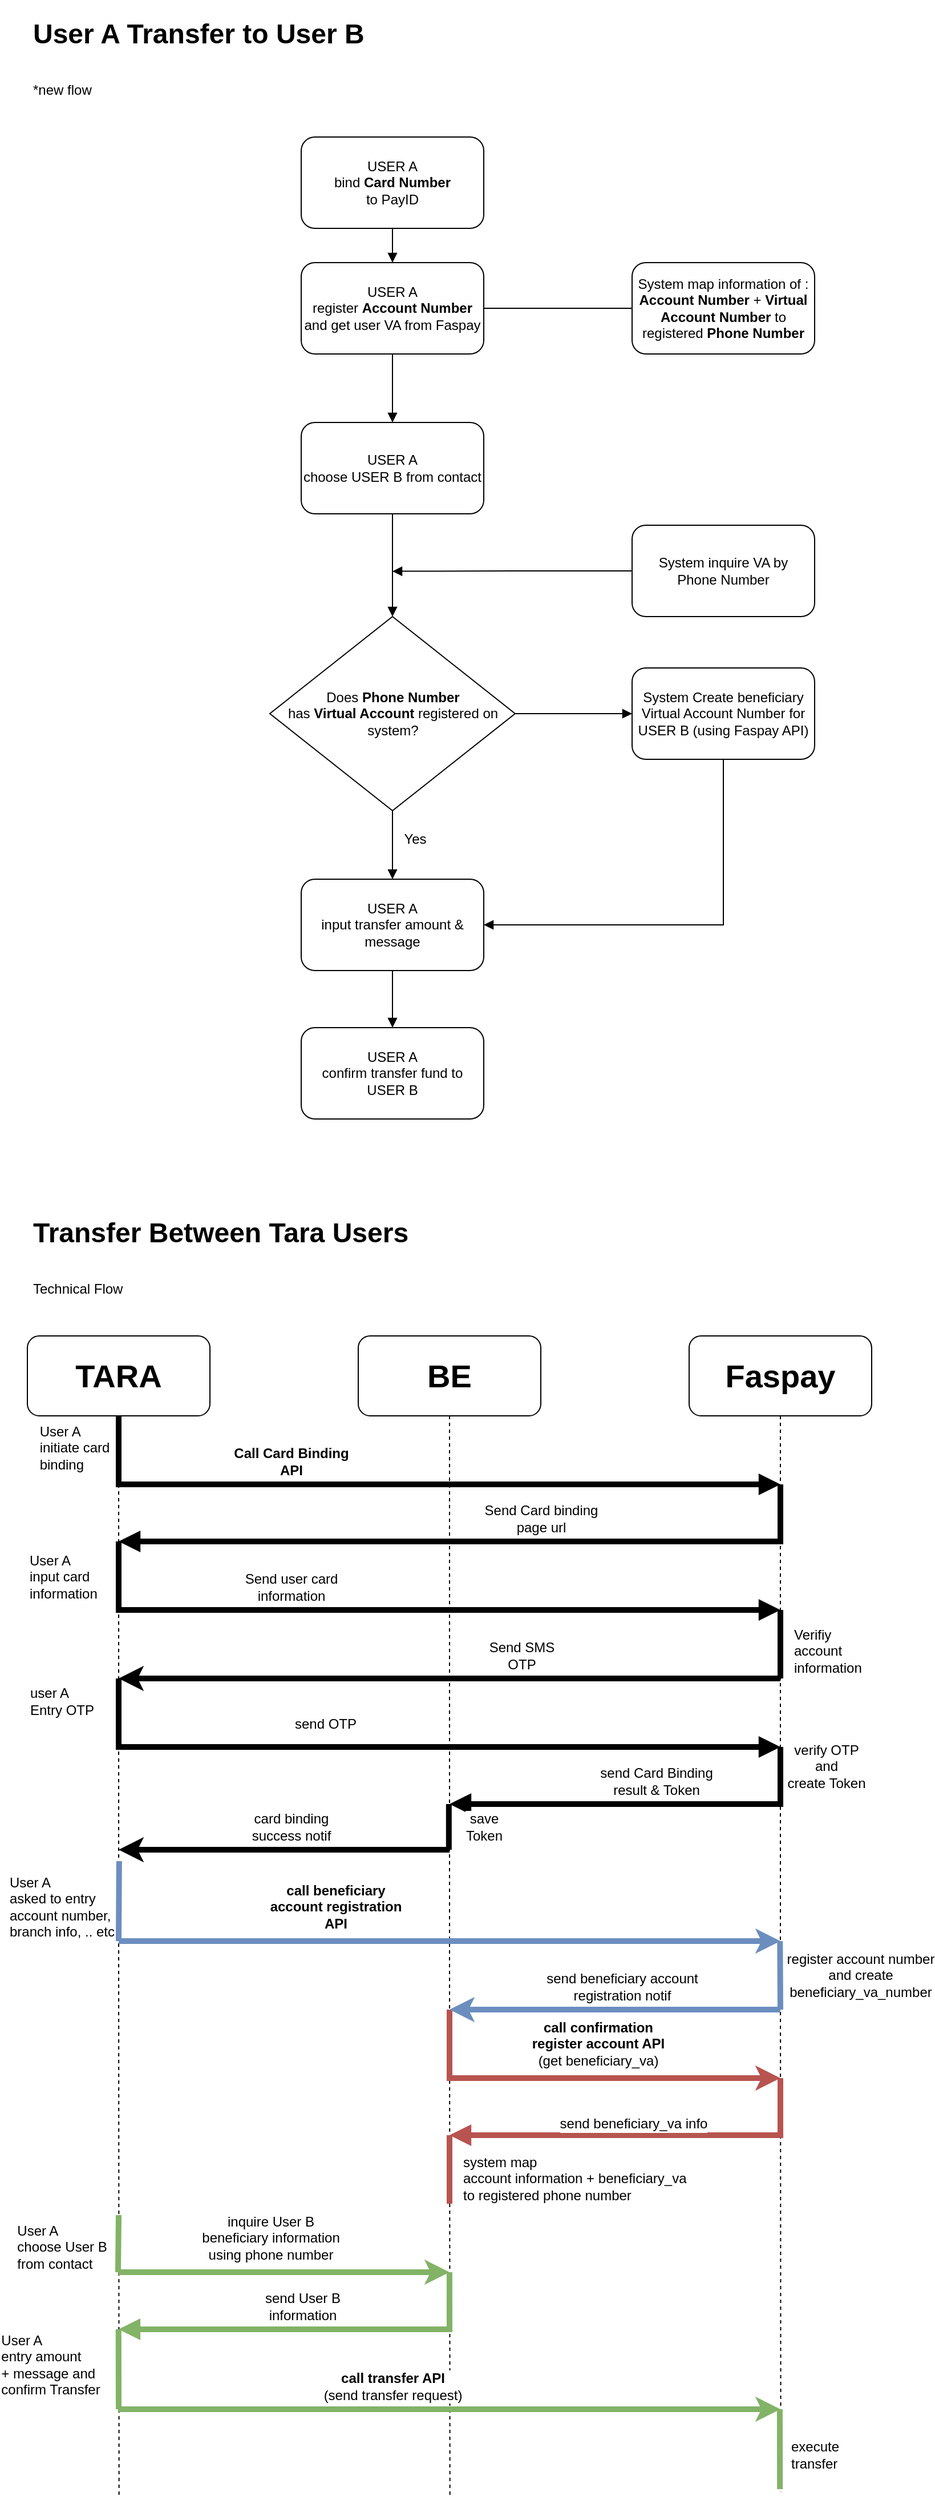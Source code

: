 <mxfile version="17.1.2" type="github">
  <diagram id="3dCb9yxg3Jm1YgqBKH3y" name="Page-1">
    <mxGraphModel dx="1203" dy="708" grid="1" gridSize="10" guides="1" tooltips="1" connect="1" arrows="1" fold="1" page="1" pageScale="1" pageWidth="850" pageHeight="1100" math="0" shadow="0">
      <root>
        <mxCell id="0" />
        <mxCell id="1" parent="0" />
        <mxCell id="i-oP5rwVgGcxWzek801b-1" value="&lt;h1&gt;User A Transfer to User B&lt;/h1&gt;&lt;h1&gt;&lt;span style=&quot;font-size: 12px ; font-weight: 400&quot;&gt;*new flow&lt;/span&gt;&lt;/h1&gt;" style="text;html=1;strokeColor=none;fillColor=none;spacing=5;spacingTop=-20;whiteSpace=wrap;overflow=hidden;rounded=0;" parent="1" vertex="1">
          <mxGeometry x="40" y="90" width="500" height="120" as="geometry" />
        </mxCell>
        <mxCell id="i-oP5rwVgGcxWzek801b-6" style="edgeStyle=orthogonalEdgeStyle;rounded=0;orthogonalLoop=1;jettySize=auto;html=1;exitX=0.5;exitY=1;exitDx=0;exitDy=0;entryX=0.5;entryY=0;entryDx=0;entryDy=0;endArrow=block;endFill=1;" parent="1" source="i-oP5rwVgGcxWzek801b-2" target="i-oP5rwVgGcxWzek801b-3" edge="1">
          <mxGeometry relative="1" as="geometry" />
        </mxCell>
        <mxCell id="i-oP5rwVgGcxWzek801b-2" value="USER A&lt;br&gt;bind &lt;b&gt;Card Number&lt;/b&gt;&lt;br&gt;to PayID" style="rounded=1;whiteSpace=wrap;html=1;" parent="1" vertex="1">
          <mxGeometry x="280" y="200" width="160" height="80" as="geometry" />
        </mxCell>
        <mxCell id="i-oP5rwVgGcxWzek801b-5" style="edgeStyle=orthogonalEdgeStyle;rounded=0;orthogonalLoop=1;jettySize=auto;html=1;exitX=1;exitY=0.5;exitDx=0;exitDy=0;entryX=0;entryY=0.5;entryDx=0;entryDy=0;endArrow=none;endFill=0;" parent="1" source="i-oP5rwVgGcxWzek801b-3" target="i-oP5rwVgGcxWzek801b-4" edge="1">
          <mxGeometry relative="1" as="geometry" />
        </mxCell>
        <mxCell id="i-oP5rwVgGcxWzek801b-9" style="edgeStyle=orthogonalEdgeStyle;rounded=0;orthogonalLoop=1;jettySize=auto;html=1;exitX=0.5;exitY=1;exitDx=0;exitDy=0;entryX=0.5;entryY=0;entryDx=0;entryDy=0;endArrow=block;endFill=1;" parent="1" source="i-oP5rwVgGcxWzek801b-3" target="i-oP5rwVgGcxWzek801b-7" edge="1">
          <mxGeometry relative="1" as="geometry" />
        </mxCell>
        <mxCell id="i-oP5rwVgGcxWzek801b-3" value="USER A&lt;br&gt;register &lt;b&gt;Account Number&lt;/b&gt;&lt;br&gt;and get user VA from Faspay" style="rounded=1;whiteSpace=wrap;html=1;" parent="1" vertex="1">
          <mxGeometry x="280" y="310" width="160" height="80" as="geometry" />
        </mxCell>
        <mxCell id="i-oP5rwVgGcxWzek801b-4" value="System map information of :&lt;br&gt;&lt;b&gt;Account Number&lt;/b&gt; + &lt;b&gt;Virtual Account Number&lt;/b&gt; to registered &lt;b&gt;Phone Number&lt;/b&gt;" style="rounded=1;whiteSpace=wrap;html=1;" parent="1" vertex="1">
          <mxGeometry x="570" y="310" width="160" height="80" as="geometry" />
        </mxCell>
        <mxCell id="i-oP5rwVgGcxWzek801b-11" style="edgeStyle=orthogonalEdgeStyle;rounded=0;orthogonalLoop=1;jettySize=auto;html=1;exitX=0.5;exitY=1;exitDx=0;exitDy=0;endArrow=block;endFill=1;" parent="1" source="i-oP5rwVgGcxWzek801b-7" target="i-oP5rwVgGcxWzek801b-10" edge="1">
          <mxGeometry relative="1" as="geometry" />
        </mxCell>
        <mxCell id="i-oP5rwVgGcxWzek801b-7" value="USER A&lt;br&gt;choose USER B from contact" style="rounded=1;whiteSpace=wrap;html=1;" parent="1" vertex="1">
          <mxGeometry x="280" y="450" width="160" height="80" as="geometry" />
        </mxCell>
        <mxCell id="i-oP5rwVgGcxWzek801b-12" style="edgeStyle=orthogonalEdgeStyle;rounded=0;orthogonalLoop=1;jettySize=auto;html=1;exitX=0;exitY=0.5;exitDx=0;exitDy=0;endArrow=block;endFill=1;" parent="1" source="i-oP5rwVgGcxWzek801b-8" edge="1">
          <mxGeometry relative="1" as="geometry">
            <mxPoint x="360" y="580.333" as="targetPoint" />
          </mxGeometry>
        </mxCell>
        <mxCell id="i-oP5rwVgGcxWzek801b-8" value="System inquire VA by&lt;br&gt;Phone Number" style="rounded=1;whiteSpace=wrap;html=1;" parent="1" vertex="1">
          <mxGeometry x="570" y="540" width="160" height="80" as="geometry" />
        </mxCell>
        <mxCell id="i-oP5rwVgGcxWzek801b-14" style="edgeStyle=orthogonalEdgeStyle;rounded=0;orthogonalLoop=1;jettySize=auto;html=1;exitX=0.5;exitY=1;exitDx=0;exitDy=0;entryX=0.5;entryY=0;entryDx=0;entryDy=0;endArrow=block;endFill=1;" parent="1" source="i-oP5rwVgGcxWzek801b-10" target="i-oP5rwVgGcxWzek801b-13" edge="1">
          <mxGeometry relative="1" as="geometry" />
        </mxCell>
        <mxCell id="i-oP5rwVgGcxWzek801b-19" style="edgeStyle=orthogonalEdgeStyle;rounded=0;orthogonalLoop=1;jettySize=auto;html=1;exitX=1;exitY=0.5;exitDx=0;exitDy=0;entryX=0;entryY=0.5;entryDx=0;entryDy=0;endArrow=block;endFill=1;" parent="1" source="i-oP5rwVgGcxWzek801b-10" target="i-oP5rwVgGcxWzek801b-18" edge="1">
          <mxGeometry relative="1" as="geometry" />
        </mxCell>
        <mxCell id="i-oP5rwVgGcxWzek801b-10" value="Does &lt;b&gt;Phone Number&lt;/b&gt;&lt;br&gt;has &lt;b&gt;Virtual Account &lt;/b&gt;registered on system?" style="rhombus;whiteSpace=wrap;html=1;" parent="1" vertex="1">
          <mxGeometry x="252.5" y="620" width="215" height="170" as="geometry" />
        </mxCell>
        <mxCell id="i-oP5rwVgGcxWzek801b-16" style="edgeStyle=orthogonalEdgeStyle;rounded=0;orthogonalLoop=1;jettySize=auto;html=1;exitX=0.5;exitY=1;exitDx=0;exitDy=0;entryX=0.5;entryY=0;entryDx=0;entryDy=0;endArrow=block;endFill=1;" parent="1" source="i-oP5rwVgGcxWzek801b-13" target="i-oP5rwVgGcxWzek801b-15" edge="1">
          <mxGeometry relative="1" as="geometry" />
        </mxCell>
        <mxCell id="i-oP5rwVgGcxWzek801b-13" value="USER A&lt;br&gt;input transfer amount &amp;amp; message" style="rounded=1;whiteSpace=wrap;html=1;" parent="1" vertex="1">
          <mxGeometry x="280" y="850" width="160" height="80" as="geometry" />
        </mxCell>
        <mxCell id="i-oP5rwVgGcxWzek801b-15" value="USER A&lt;br&gt;confirm transfer fund to USER B" style="rounded=1;whiteSpace=wrap;html=1;" parent="1" vertex="1">
          <mxGeometry x="280" y="980" width="160" height="80" as="geometry" />
        </mxCell>
        <mxCell id="i-oP5rwVgGcxWzek801b-17" value="Yes" style="text;html=1;strokeColor=none;fillColor=none;align=center;verticalAlign=middle;whiteSpace=wrap;rounded=0;" parent="1" vertex="1">
          <mxGeometry x="350" y="800" width="60" height="30" as="geometry" />
        </mxCell>
        <mxCell id="i-oP5rwVgGcxWzek801b-20" style="edgeStyle=orthogonalEdgeStyle;rounded=0;orthogonalLoop=1;jettySize=auto;html=1;exitX=0.5;exitY=1;exitDx=0;exitDy=0;entryX=1;entryY=0.5;entryDx=0;entryDy=0;endArrow=block;endFill=1;" parent="1" source="i-oP5rwVgGcxWzek801b-18" target="i-oP5rwVgGcxWzek801b-13" edge="1">
          <mxGeometry relative="1" as="geometry" />
        </mxCell>
        <mxCell id="i-oP5rwVgGcxWzek801b-18" value="System Create beneficiary Virtual Account Number for USER B (using Faspay API)" style="rounded=1;whiteSpace=wrap;html=1;" parent="1" vertex="1">
          <mxGeometry x="570" y="665" width="160" height="80" as="geometry" />
        </mxCell>
        <mxCell id="Rs9gfFRQPGl0BDksJSR8-1" value="&lt;h1&gt;Transfer Between Tara Users&lt;/h1&gt;&lt;h1&gt;&lt;span style=&quot;font-size: 12px ; font-weight: 400&quot;&gt;Technical Flow&lt;/span&gt;&lt;/h1&gt;" style="text;html=1;strokeColor=none;fillColor=none;spacing=5;spacingTop=-20;whiteSpace=wrap;overflow=hidden;rounded=0;" vertex="1" parent="1">
          <mxGeometry x="40" y="1140" width="500" height="90" as="geometry" />
        </mxCell>
        <mxCell id="Rs9gfFRQPGl0BDksJSR8-6" style="edgeStyle=orthogonalEdgeStyle;rounded=0;orthogonalLoop=1;jettySize=auto;html=1;exitX=0.5;exitY=1;exitDx=0;exitDy=0;dashed=1;endArrow=none;endFill=0;" edge="1" parent="1" source="Rs9gfFRQPGl0BDksJSR8-2">
          <mxGeometry relative="1" as="geometry">
            <mxPoint x="120.333" y="2266.667" as="targetPoint" />
          </mxGeometry>
        </mxCell>
        <mxCell id="Rs9gfFRQPGl0BDksJSR8-11" value="&lt;div style=&quot;text-align: left ; font-size: 12px&quot;&gt;&lt;font style=&quot;font-size: 12px&quot;&gt;User A&lt;/font&gt;&lt;/div&gt;&lt;div style=&quot;text-align: left ; font-size: 12px&quot;&gt;&lt;font style=&quot;font-size: 12px&quot;&gt;initiate card&lt;/font&gt;&lt;/div&gt;&lt;div style=&quot;text-align: left ; font-size: 12px&quot;&gt;&lt;font style=&quot;font-size: 12px&quot;&gt;binding&lt;/font&gt;&lt;/div&gt;" style="edgeStyle=orthogonalEdgeStyle;rounded=0;orthogonalLoop=1;jettySize=auto;html=1;exitX=0.5;exitY=1;exitDx=0;exitDy=0;fontSize=28;endArrow=none;endFill=0;strokeWidth=5;" edge="1" parent="1" source="Rs9gfFRQPGl0BDksJSR8-2">
          <mxGeometry y="-40" relative="1" as="geometry">
            <mxPoint x="120" y="1380" as="targetPoint" />
            <mxPoint y="-1" as="offset" />
          </mxGeometry>
        </mxCell>
        <mxCell id="Rs9gfFRQPGl0BDksJSR8-13" style="edgeStyle=orthogonalEdgeStyle;rounded=0;orthogonalLoop=1;jettySize=auto;html=1;exitX=0.5;exitY=1;exitDx=0;exitDy=0;fontSize=12;endArrow=block;endFill=1;strokeWidth=5;" edge="1" parent="1" source="Rs9gfFRQPGl0BDksJSR8-2">
          <mxGeometry relative="1" as="geometry">
            <mxPoint x="700" y="1380" as="targetPoint" />
            <Array as="points">
              <mxPoint x="120" y="1380" />
            </Array>
          </mxGeometry>
        </mxCell>
        <mxCell id="Rs9gfFRQPGl0BDksJSR8-14" value="&lt;b&gt;Call Card Binding&lt;br&gt;API&lt;/b&gt;" style="edgeLabel;html=1;align=center;verticalAlign=middle;resizable=0;points=[];fontSize=12;" vertex="1" connectable="0" parent="Rs9gfFRQPGl0BDksJSR8-13">
          <mxGeometry x="-0.41" y="1" relative="1" as="geometry">
            <mxPoint x="22" y="-19" as="offset" />
          </mxGeometry>
        </mxCell>
        <mxCell id="Rs9gfFRQPGl0BDksJSR8-2" value="TARA" style="rounded=1;whiteSpace=wrap;html=1;fontSize=28;fontStyle=1" vertex="1" parent="1">
          <mxGeometry x="40" y="1250" width="160" height="70" as="geometry" />
        </mxCell>
        <mxCell id="Rs9gfFRQPGl0BDksJSR8-9" style="edgeStyle=orthogonalEdgeStyle;rounded=0;orthogonalLoop=1;jettySize=auto;html=1;exitX=0.5;exitY=1;exitDx=0;exitDy=0;dashed=1;endArrow=none;endFill=0;" edge="1" parent="1" source="Rs9gfFRQPGl0BDksJSR8-3">
          <mxGeometry relative="1" as="geometry">
            <mxPoint x="410.333" y="2266.667" as="targetPoint" />
          </mxGeometry>
        </mxCell>
        <mxCell id="Rs9gfFRQPGl0BDksJSR8-3" value="BE" style="rounded=1;whiteSpace=wrap;html=1;fontSize=28;fontStyle=1" vertex="1" parent="1">
          <mxGeometry x="330" y="1250" width="160" height="70" as="geometry" />
        </mxCell>
        <mxCell id="Rs9gfFRQPGl0BDksJSR8-10" style="edgeStyle=orthogonalEdgeStyle;rounded=0;orthogonalLoop=1;jettySize=auto;html=1;exitX=0.5;exitY=1;exitDx=0;exitDy=0;dashed=1;endArrow=none;endFill=0;" edge="1" parent="1" source="Rs9gfFRQPGl0BDksJSR8-4">
          <mxGeometry relative="1" as="geometry">
            <mxPoint x="700.333" y="2262.222" as="targetPoint" />
          </mxGeometry>
        </mxCell>
        <mxCell id="Rs9gfFRQPGl0BDksJSR8-15" style="edgeStyle=orthogonalEdgeStyle;rounded=0;orthogonalLoop=1;jettySize=auto;html=1;fontSize=12;endArrow=block;endFill=1;strokeWidth=5;" edge="1" parent="1">
          <mxGeometry relative="1" as="geometry">
            <mxPoint x="120" y="1430" as="targetPoint" />
            <mxPoint x="700" y="1380" as="sourcePoint" />
            <Array as="points">
              <mxPoint x="700" y="1430" />
            </Array>
          </mxGeometry>
        </mxCell>
        <mxCell id="Rs9gfFRQPGl0BDksJSR8-4" value="Faspay" style="rounded=1;whiteSpace=wrap;html=1;fontSize=28;fontStyle=1" vertex="1" parent="1">
          <mxGeometry x="620" y="1250" width="160" height="70" as="geometry" />
        </mxCell>
        <mxCell id="Rs9gfFRQPGl0BDksJSR8-16" value="Send Card binding&lt;br&gt;page url" style="edgeLabel;html=1;align=center;verticalAlign=middle;resizable=0;points=[];fontSize=12;" vertex="1" connectable="0" parent="1">
          <mxGeometry x="489.996" y="1410.0" as="geometry" />
        </mxCell>
        <mxCell id="Rs9gfFRQPGl0BDksJSR8-19" value="" style="endArrow=none;html=1;rounded=0;fontSize=12;strokeWidth=5;" edge="1" parent="1">
          <mxGeometry width="50" height="50" relative="1" as="geometry">
            <mxPoint x="120" y="1490" as="sourcePoint" />
            <mxPoint x="120" y="1430" as="targetPoint" />
          </mxGeometry>
        </mxCell>
        <mxCell id="Rs9gfFRQPGl0BDksJSR8-20" value="User A&lt;br&gt;input card&lt;br&gt;information" style="edgeLabel;html=1;align=left;verticalAlign=middle;resizable=0;points=[];fontSize=12;" vertex="1" connectable="0" parent="Rs9gfFRQPGl0BDksJSR8-19">
          <mxGeometry x="-0.377" relative="1" as="geometry">
            <mxPoint x="-80" y="-11" as="offset" />
          </mxGeometry>
        </mxCell>
        <mxCell id="Rs9gfFRQPGl0BDksJSR8-21" style="edgeStyle=orthogonalEdgeStyle;rounded=0;orthogonalLoop=1;jettySize=auto;html=1;exitX=0.5;exitY=1;exitDx=0;exitDy=0;fontSize=12;endArrow=block;endFill=1;strokeWidth=5;" edge="1" parent="1">
          <mxGeometry relative="1" as="geometry">
            <mxPoint x="700" y="1490" as="targetPoint" />
            <mxPoint x="120" y="1430" as="sourcePoint" />
            <Array as="points">
              <mxPoint x="120" y="1490" />
            </Array>
          </mxGeometry>
        </mxCell>
        <mxCell id="Rs9gfFRQPGl0BDksJSR8-22" value="Send user card&lt;br&gt;information" style="edgeLabel;html=1;align=center;verticalAlign=middle;resizable=0;points=[];fontSize=12;" vertex="1" connectable="0" parent="Rs9gfFRQPGl0BDksJSR8-21">
          <mxGeometry x="-0.41" y="1" relative="1" as="geometry">
            <mxPoint x="22" y="-19" as="offset" />
          </mxGeometry>
        </mxCell>
        <mxCell id="Rs9gfFRQPGl0BDksJSR8-23" value="Verifiy&lt;br&gt;account&lt;br&gt;information" style="endArrow=none;html=1;rounded=0;fontSize=12;strokeWidth=5;align=left;" edge="1" parent="1">
          <mxGeometry x="-0.2" y="-10" width="50" height="50" relative="1" as="geometry">
            <mxPoint x="700" y="1550" as="sourcePoint" />
            <mxPoint x="700" y="1490" as="targetPoint" />
            <mxPoint as="offset" />
          </mxGeometry>
        </mxCell>
        <mxCell id="Rs9gfFRQPGl0BDksJSR8-24" value="" style="endArrow=classic;html=1;rounded=0;fontSize=12;strokeWidth=5;" edge="1" parent="1">
          <mxGeometry width="50" height="50" relative="1" as="geometry">
            <mxPoint x="700" y="1550" as="sourcePoint" />
            <mxPoint x="120" y="1550" as="targetPoint" />
          </mxGeometry>
        </mxCell>
        <mxCell id="Rs9gfFRQPGl0BDksJSR8-25" value="Send SMS&lt;br&gt;OTP" style="edgeLabel;html=1;align=center;verticalAlign=middle;resizable=0;points=[];fontSize=12;" vertex="1" connectable="0" parent="Rs9gfFRQPGl0BDksJSR8-24">
          <mxGeometry x="-0.217" y="-2" relative="1" as="geometry">
            <mxPoint y="-18" as="offset" />
          </mxGeometry>
        </mxCell>
        <mxCell id="Rs9gfFRQPGl0BDksJSR8-26" value="&lt;div style=&quot;text-align: left&quot;&gt;user A&lt;/div&gt;&lt;div style=&quot;text-align: left&quot;&gt;Entry OTP&lt;/div&gt;" style="edgeStyle=orthogonalEdgeStyle;rounded=0;orthogonalLoop=1;jettySize=auto;html=1;exitX=0.5;exitY=1;exitDx=0;exitDy=0;fontSize=12;endArrow=block;endFill=1;strokeWidth=5;" edge="1" parent="1">
          <mxGeometry x="-0.938" y="-50" relative="1" as="geometry">
            <mxPoint x="700" y="1610" as="targetPoint" />
            <mxPoint x="120" y="1550" as="sourcePoint" />
            <Array as="points">
              <mxPoint x="120" y="1610" />
            </Array>
            <mxPoint as="offset" />
          </mxGeometry>
        </mxCell>
        <mxCell id="Rs9gfFRQPGl0BDksJSR8-27" value="send OTP" style="edgeLabel;html=1;align=center;verticalAlign=middle;resizable=0;points=[];fontSize=12;" vertex="1" connectable="0" parent="Rs9gfFRQPGl0BDksJSR8-26">
          <mxGeometry x="-0.41" y="1" relative="1" as="geometry">
            <mxPoint x="52" y="-19" as="offset" />
          </mxGeometry>
        </mxCell>
        <mxCell id="Rs9gfFRQPGl0BDksJSR8-28" value="verify OTP&lt;br&gt;and&lt;br&gt;create Token" style="edgeStyle=orthogonalEdgeStyle;rounded=0;orthogonalLoop=1;jettySize=auto;html=1;fontSize=12;endArrow=block;endFill=1;strokeWidth=5;" edge="1" parent="1">
          <mxGeometry x="-0.905" y="40" relative="1" as="geometry">
            <mxPoint x="410" y="1660" as="targetPoint" />
            <mxPoint x="700" y="1610" as="sourcePoint" />
            <Array as="points">
              <mxPoint x="700" y="1660" />
            </Array>
            <mxPoint y="1" as="offset" />
          </mxGeometry>
        </mxCell>
        <mxCell id="Rs9gfFRQPGl0BDksJSR8-29" value="send Card Binding&lt;br&gt;result &amp;amp; Token" style="edgeLabel;html=1;align=center;verticalAlign=middle;resizable=0;points=[];fontSize=12;" vertex="1" connectable="0" parent="Rs9gfFRQPGl0BDksJSR8-28">
          <mxGeometry x="-0.105" y="5" relative="1" as="geometry">
            <mxPoint x="-7" y="-25" as="offset" />
          </mxGeometry>
        </mxCell>
        <mxCell id="Rs9gfFRQPGl0BDksJSR8-30" value="save&lt;br&gt;Token" style="endArrow=none;html=1;rounded=0;fontSize=12;strokeWidth=5;" edge="1" parent="1">
          <mxGeometry y="-31" width="50" height="50" relative="1" as="geometry">
            <mxPoint x="409.41" y="1700" as="sourcePoint" />
            <mxPoint x="409.41" y="1660" as="targetPoint" />
            <mxPoint as="offset" />
          </mxGeometry>
        </mxCell>
        <mxCell id="Rs9gfFRQPGl0BDksJSR8-31" value="&lt;div style=&quot;text-align: left&quot;&gt;User A&lt;/div&gt;&lt;div style=&quot;text-align: left&quot;&gt;asked to entry&lt;/div&gt;&lt;div style=&quot;text-align: left&quot;&gt;account number,&lt;/div&gt;&lt;div style=&quot;text-align: left&quot;&gt;branch info, .. etc&lt;/div&gt;" style="endArrow=none;html=1;rounded=0;fontSize=12;strokeWidth=5;fillColor=#dae8fc;strokeColor=#6c8ebf;" edge="1" parent="1">
          <mxGeometry x="-0.151" y="50" width="50" height="50" relative="1" as="geometry">
            <mxPoint x="120" y="1780" as="sourcePoint" />
            <mxPoint x="120.41" y="1710" as="targetPoint" />
            <mxPoint as="offset" />
          </mxGeometry>
        </mxCell>
        <mxCell id="Rs9gfFRQPGl0BDksJSR8-32" value="" style="endArrow=classic;html=1;rounded=0;fontSize=12;strokeWidth=5;fillColor=#dae8fc;strokeColor=#6c8ebf;" edge="1" parent="1">
          <mxGeometry width="50" height="50" relative="1" as="geometry">
            <mxPoint x="120" y="1780" as="sourcePoint" />
            <mxPoint x="700" y="1780" as="targetPoint" />
          </mxGeometry>
        </mxCell>
        <mxCell id="Rs9gfFRQPGl0BDksJSR8-33" value="call beneficiary&lt;br&gt;account registration&lt;br&gt;API" style="edgeLabel;html=1;align=center;verticalAlign=middle;resizable=0;points=[];fontSize=12;fontStyle=1" vertex="1" connectable="0" parent="Rs9gfFRQPGl0BDksJSR8-32">
          <mxGeometry x="-0.264" y="1" relative="1" as="geometry">
            <mxPoint x="-24" y="-29" as="offset" />
          </mxGeometry>
        </mxCell>
        <mxCell id="Rs9gfFRQPGl0BDksJSR8-34" value="system map&lt;br&gt;account information + beneficiary_va&lt;br&gt;to registered phone number" style="endArrow=none;html=1;rounded=0;fontSize=12;strokeWidth=5;align=left;fillColor=#f8cecc;strokeColor=#b85450;" edge="1" parent="1">
          <mxGeometry x="-0.251" y="-10" width="50" height="50" relative="1" as="geometry">
            <mxPoint x="410" y="2010" as="sourcePoint" />
            <mxPoint x="410.0" y="1950" as="targetPoint" />
            <mxPoint as="offset" />
          </mxGeometry>
        </mxCell>
        <mxCell id="Rs9gfFRQPGl0BDksJSR8-35" value="register account number&lt;br&gt;and create&lt;br&gt;beneficiary_va_number" style="endArrow=none;html=1;rounded=0;fontSize=12;strokeWidth=5;fillColor=#dae8fc;strokeColor=#6c8ebf;" edge="1" parent="1">
          <mxGeometry x="-0.014" y="-70" width="50" height="50" relative="1" as="geometry">
            <mxPoint x="700" y="1840" as="sourcePoint" />
            <mxPoint x="699.64" y="1780" as="targetPoint" />
            <mxPoint as="offset" />
          </mxGeometry>
        </mxCell>
        <mxCell id="Rs9gfFRQPGl0BDksJSR8-36" value="" style="endArrow=classic;html=1;rounded=0;fontSize=12;strokeWidth=5;fillColor=#f8cecc;strokeColor=#b85450;" edge="1" parent="1">
          <mxGeometry width="50" height="50" relative="1" as="geometry">
            <mxPoint x="410" y="1840" as="sourcePoint" />
            <mxPoint x="700" y="1900" as="targetPoint" />
            <Array as="points">
              <mxPoint x="410" y="1900" />
            </Array>
          </mxGeometry>
        </mxCell>
        <mxCell id="Rs9gfFRQPGl0BDksJSR8-37" value="&lt;b&gt;call confirmation&lt;br&gt;register account API&lt;/b&gt;&lt;br&gt;(get beneficiary_va)" style="edgeLabel;html=1;align=center;verticalAlign=middle;resizable=0;points=[];fontSize=12;" vertex="1" connectable="0" parent="Rs9gfFRQPGl0BDksJSR8-36">
          <mxGeometry x="-0.264" y="1" relative="1" as="geometry">
            <mxPoint x="61" y="-29" as="offset" />
          </mxGeometry>
        </mxCell>
        <mxCell id="Rs9gfFRQPGl0BDksJSR8-38" value="" style="edgeStyle=orthogonalEdgeStyle;rounded=0;orthogonalLoop=1;jettySize=auto;html=1;fontSize=12;endArrow=block;endFill=1;strokeWidth=5;fillColor=#f8cecc;strokeColor=#b85450;" edge="1" parent="1">
          <mxGeometry x="-0.905" y="40" relative="1" as="geometry">
            <mxPoint x="410" y="1950" as="targetPoint" />
            <mxPoint x="700" y="1900" as="sourcePoint" />
            <Array as="points">
              <mxPoint x="700" y="1950" />
            </Array>
            <mxPoint y="1" as="offset" />
          </mxGeometry>
        </mxCell>
        <mxCell id="Rs9gfFRQPGl0BDksJSR8-39" value="send beneficiary_va info" style="edgeLabel;html=1;align=center;verticalAlign=middle;resizable=0;points=[];fontSize=12;" vertex="1" connectable="0" parent="Rs9gfFRQPGl0BDksJSR8-38">
          <mxGeometry x="-0.105" y="5" relative="1" as="geometry">
            <mxPoint x="-27" y="-15" as="offset" />
          </mxGeometry>
        </mxCell>
        <mxCell id="Rs9gfFRQPGl0BDksJSR8-40" value="&lt;div style=&quot;text-align: left&quot;&gt;User A&lt;/div&gt;&lt;div style=&quot;text-align: left&quot;&gt;choose User B&lt;br&gt;from contact&lt;/div&gt;" style="endArrow=none;html=1;rounded=0;fontSize=12;strokeWidth=5;fillColor=#d5e8d4;strokeColor=#82b366;" edge="1" parent="1">
          <mxGeometry x="-0.151" y="50" width="50" height="50" relative="1" as="geometry">
            <mxPoint x="119.47" y="2070" as="sourcePoint" />
            <mxPoint x="120" y="2020" as="targetPoint" />
            <mxPoint as="offset" />
          </mxGeometry>
        </mxCell>
        <mxCell id="Rs9gfFRQPGl0BDksJSR8-41" value="" style="endArrow=classic;html=1;rounded=0;fontSize=12;strokeWidth=5;fillColor=#d5e8d4;strokeColor=#82b366;" edge="1" parent="1">
          <mxGeometry width="50" height="50" relative="1" as="geometry">
            <mxPoint x="120" y="2070" as="sourcePoint" />
            <mxPoint x="410" y="2070" as="targetPoint" />
          </mxGeometry>
        </mxCell>
        <mxCell id="Rs9gfFRQPGl0BDksJSR8-42" value="inquire User B&lt;br&gt;beneficiary information&lt;br&gt;using phone number" style="edgeLabel;html=1;align=center;verticalAlign=middle;resizable=0;points=[];fontSize=12;" vertex="1" connectable="0" parent="Rs9gfFRQPGl0BDksJSR8-41">
          <mxGeometry x="-0.264" y="1" relative="1" as="geometry">
            <mxPoint x="26" y="-29" as="offset" />
          </mxGeometry>
        </mxCell>
        <mxCell id="Rs9gfFRQPGl0BDksJSR8-44" value="" style="edgeStyle=orthogonalEdgeStyle;rounded=0;orthogonalLoop=1;jettySize=auto;html=1;fontSize=12;endArrow=block;endFill=1;strokeWidth=5;fillColor=#d5e8d4;strokeColor=#82b366;" edge="1" parent="1">
          <mxGeometry x="-0.905" y="40" relative="1" as="geometry">
            <mxPoint x="119.95" y="2120" as="targetPoint" />
            <mxPoint x="409.95" y="2070" as="sourcePoint" />
            <Array as="points">
              <mxPoint x="409.95" y="2120" />
            </Array>
            <mxPoint y="1" as="offset" />
          </mxGeometry>
        </mxCell>
        <mxCell id="Rs9gfFRQPGl0BDksJSR8-45" value="send User B&lt;br&gt;information" style="edgeLabel;html=1;align=center;verticalAlign=middle;resizable=0;points=[];fontSize=12;" vertex="1" connectable="0" parent="Rs9gfFRQPGl0BDksJSR8-44">
          <mxGeometry x="-0.105" y="5" relative="1" as="geometry">
            <mxPoint x="-27" y="-25" as="offset" />
          </mxGeometry>
        </mxCell>
        <mxCell id="Rs9gfFRQPGl0BDksJSR8-46" value="&lt;div style=&quot;text-align: left&quot;&gt;User A&lt;/div&gt;&lt;div style=&quot;text-align: left&quot;&gt;entry amount&lt;br&gt;+ message and&lt;br&gt;confirm Transfer&lt;/div&gt;" style="endArrow=none;html=1;rounded=0;fontSize=12;strokeWidth=5;fillColor=#d5e8d4;strokeColor=#82b366;" edge="1" parent="1">
          <mxGeometry x="0.113" y="60" width="50" height="50" relative="1" as="geometry">
            <mxPoint x="120" y="2190" as="sourcePoint" />
            <mxPoint x="119.88" y="2120" as="targetPoint" />
            <mxPoint as="offset" />
          </mxGeometry>
        </mxCell>
        <mxCell id="Rs9gfFRQPGl0BDksJSR8-47" value="" style="endArrow=classic;html=1;rounded=0;fontSize=12;strokeWidth=5;fillColor=#d5e8d4;strokeColor=#82b366;" edge="1" parent="1">
          <mxGeometry width="50" height="50" relative="1" as="geometry">
            <mxPoint x="120" y="2190" as="sourcePoint" />
            <mxPoint x="700" y="2190" as="targetPoint" />
          </mxGeometry>
        </mxCell>
        <mxCell id="Rs9gfFRQPGl0BDksJSR8-48" value="&lt;b&gt;call transfer API&lt;/b&gt;&lt;br&gt;(send transfer request)" style="edgeLabel;html=1;align=center;verticalAlign=middle;resizable=0;points=[];fontSize=12;" vertex="1" connectable="0" parent="Rs9gfFRQPGl0BDksJSR8-47">
          <mxGeometry x="-0.264" y="1" relative="1" as="geometry">
            <mxPoint x="26" y="-19" as="offset" />
          </mxGeometry>
        </mxCell>
        <mxCell id="Rs9gfFRQPGl0BDksJSR8-49" value="&lt;div style=&quot;text-align: left&quot;&gt;execute&lt;/div&gt;&lt;div style=&quot;text-align: left&quot;&gt;transfer&lt;/div&gt;" style="endArrow=none;html=1;rounded=0;fontSize=12;strokeWidth=5;fillColor=#d5e8d4;strokeColor=#82b366;" edge="1" parent="1">
          <mxGeometry x="-0.144" y="-30" width="50" height="50" relative="1" as="geometry">
            <mxPoint x="699.59" y="2260" as="sourcePoint" />
            <mxPoint x="699.47" y="2190" as="targetPoint" />
            <mxPoint as="offset" />
          </mxGeometry>
        </mxCell>
        <mxCell id="Rs9gfFRQPGl0BDksJSR8-50" value="" style="endArrow=classic;html=1;rounded=0;fontSize=12;strokeWidth=5;fillColor=#dae8fc;strokeColor=#6c8ebf;" edge="1" parent="1">
          <mxGeometry width="50" height="50" relative="1" as="geometry">
            <mxPoint x="700" y="1840" as="sourcePoint" />
            <mxPoint x="410" y="1840" as="targetPoint" />
          </mxGeometry>
        </mxCell>
        <mxCell id="Rs9gfFRQPGl0BDksJSR8-51" value="send beneficiary account&lt;br&gt;registration notif" style="edgeLabel;html=1;align=center;verticalAlign=middle;resizable=0;points=[];fontSize=12;" vertex="1" connectable="0" parent="Rs9gfFRQPGl0BDksJSR8-50">
          <mxGeometry x="-0.264" y="1" relative="1" as="geometry">
            <mxPoint x="-33" y="-21" as="offset" />
          </mxGeometry>
        </mxCell>
        <mxCell id="Rs9gfFRQPGl0BDksJSR8-53" value="" style="endArrow=classic;html=1;rounded=0;fontSize=12;strokeWidth=5;fillColor=#dae8fc;strokeColor=#000000;" edge="1" parent="1">
          <mxGeometry width="50" height="50" relative="1" as="geometry">
            <mxPoint x="410" y="1700" as="sourcePoint" />
            <mxPoint x="120" y="1700" as="targetPoint" />
          </mxGeometry>
        </mxCell>
        <mxCell id="Rs9gfFRQPGl0BDksJSR8-54" value="card binding&lt;br&gt;success notif" style="edgeLabel;html=1;align=center;verticalAlign=middle;resizable=0;points=[];fontSize=12;" vertex="1" connectable="0" parent="Rs9gfFRQPGl0BDksJSR8-53">
          <mxGeometry x="-0.264" y="1" relative="1" as="geometry">
            <mxPoint x="-33" y="-21" as="offset" />
          </mxGeometry>
        </mxCell>
      </root>
    </mxGraphModel>
  </diagram>
</mxfile>
